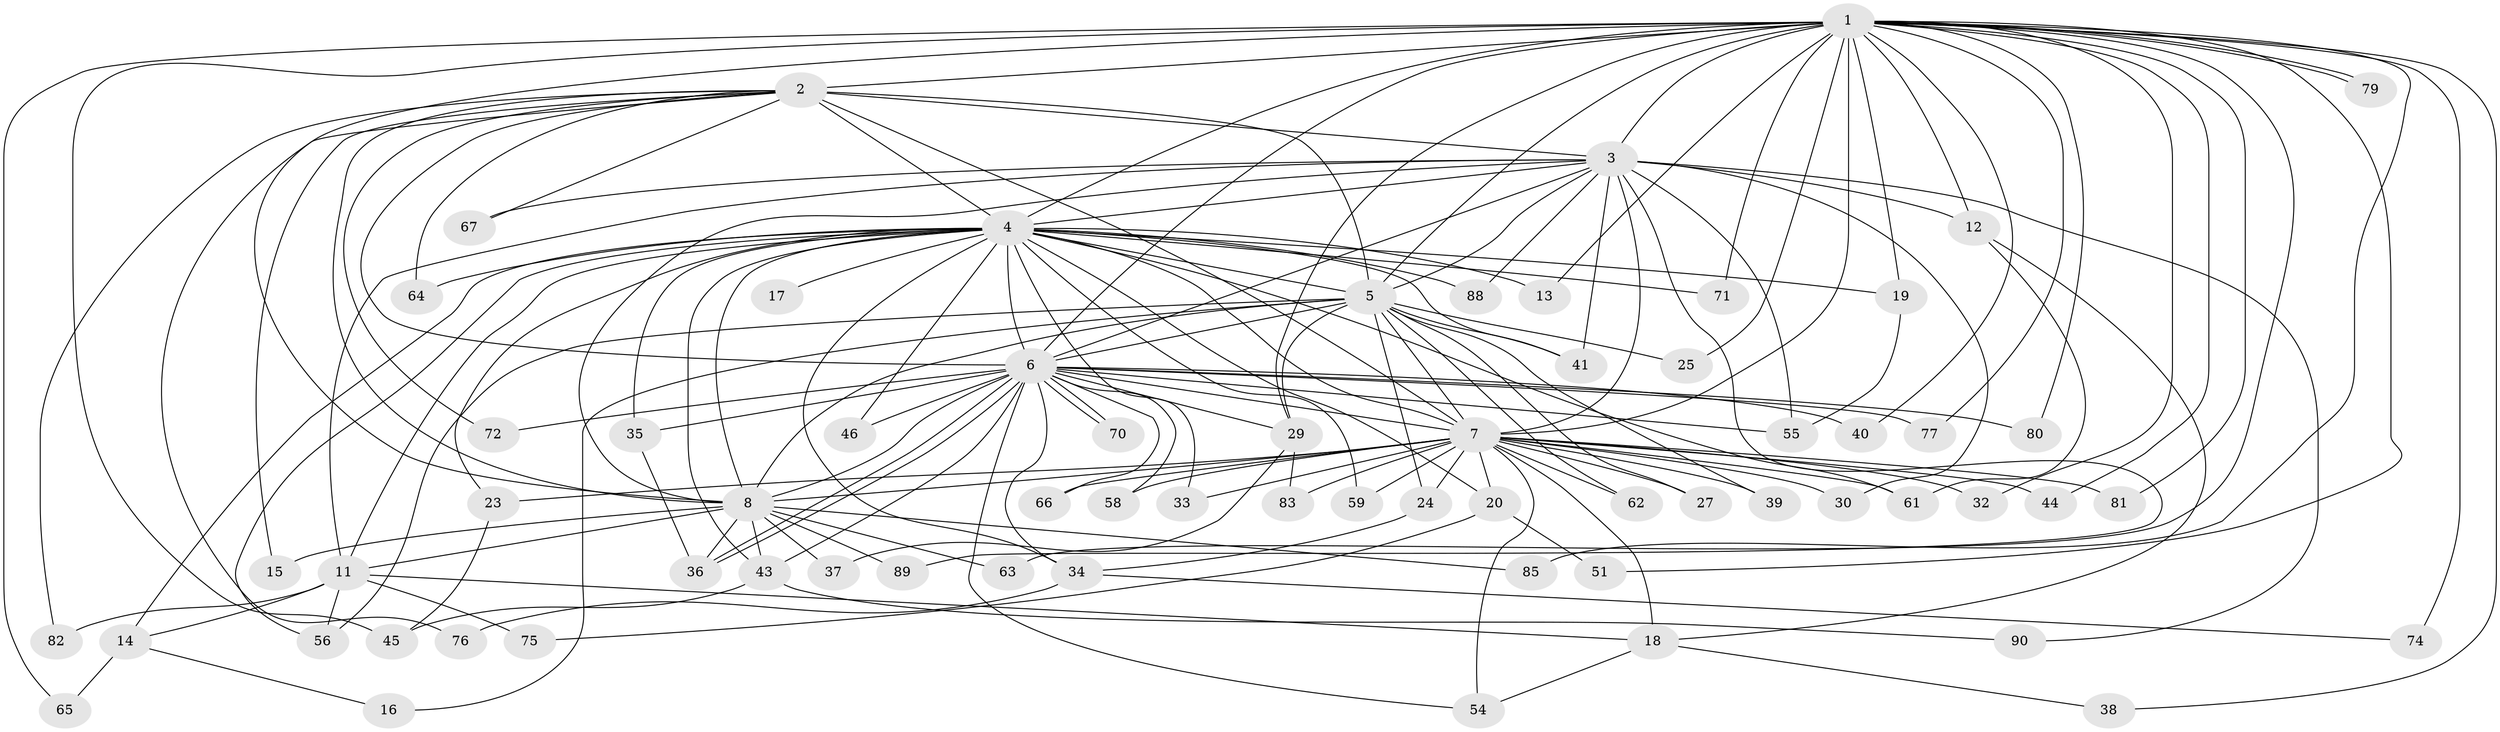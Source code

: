 // Generated by graph-tools (version 1.1) at 2025/51/02/27/25 19:51:45]
// undirected, 67 vertices, 158 edges
graph export_dot {
graph [start="1"]
  node [color=gray90,style=filled];
  1 [super="+28"];
  2 [super="+22"];
  3 [super="+21"];
  4 [super="+9"];
  5 [super="+31"];
  6 [super="+69"];
  7 [super="+10"];
  8 [super="+53"];
  11 [super="+26"];
  12;
  13;
  14 [super="+68"];
  15;
  16;
  17;
  18 [super="+78"];
  19 [super="+84"];
  20;
  23;
  24;
  25;
  27 [super="+47"];
  29 [super="+42"];
  30;
  32;
  33;
  34 [super="+73"];
  35 [super="+49"];
  36 [super="+57"];
  37;
  38;
  39;
  40;
  41 [super="+50"];
  43 [super="+48"];
  44;
  45 [super="+52"];
  46;
  51;
  54 [super="+87"];
  55;
  56 [super="+60"];
  58;
  59;
  61 [super="+86"];
  62;
  63;
  64;
  65;
  66;
  67;
  70;
  71;
  72;
  74;
  75;
  76;
  77;
  79;
  80;
  81;
  82;
  83;
  85;
  88;
  89;
  90;
  1 -- 2 [weight=2];
  1 -- 3 [weight=2];
  1 -- 4 [weight=2];
  1 -- 5;
  1 -- 6;
  1 -- 7 [weight=2];
  1 -- 8;
  1 -- 12;
  1 -- 13;
  1 -- 19;
  1 -- 25;
  1 -- 29;
  1 -- 32;
  1 -- 38;
  1 -- 40;
  1 -- 44;
  1 -- 45;
  1 -- 51;
  1 -- 63;
  1 -- 65;
  1 -- 71;
  1 -- 77;
  1 -- 79;
  1 -- 79;
  1 -- 80;
  1 -- 81;
  1 -- 85;
  1 -- 74;
  2 -- 3;
  2 -- 4 [weight=2];
  2 -- 5;
  2 -- 6;
  2 -- 7 [weight=2];
  2 -- 8;
  2 -- 15;
  2 -- 67;
  2 -- 72;
  2 -- 76;
  2 -- 82;
  2 -- 64;
  3 -- 4 [weight=2];
  3 -- 5;
  3 -- 6;
  3 -- 7 [weight=3];
  3 -- 8;
  3 -- 12;
  3 -- 30;
  3 -- 55;
  3 -- 67;
  3 -- 88;
  3 -- 89;
  3 -- 90;
  3 -- 11;
  3 -- 41;
  4 -- 5 [weight=2];
  4 -- 6 [weight=2];
  4 -- 7 [weight=4];
  4 -- 8 [weight=3];
  4 -- 13;
  4 -- 14 [weight=2];
  4 -- 17 [weight=2];
  4 -- 19;
  4 -- 23;
  4 -- 59;
  4 -- 61;
  4 -- 64;
  4 -- 71;
  4 -- 88;
  4 -- 34;
  4 -- 11;
  4 -- 20;
  4 -- 33;
  4 -- 35;
  4 -- 41;
  4 -- 43;
  4 -- 46;
  4 -- 56;
  5 -- 6 [weight=2];
  5 -- 7 [weight=2];
  5 -- 8;
  5 -- 16;
  5 -- 24;
  5 -- 25;
  5 -- 39;
  5 -- 62;
  5 -- 41;
  5 -- 27;
  5 -- 56;
  5 -- 29;
  6 -- 7 [weight=3];
  6 -- 8;
  6 -- 29;
  6 -- 34;
  6 -- 35;
  6 -- 36;
  6 -- 36;
  6 -- 40;
  6 -- 46;
  6 -- 54;
  6 -- 55;
  6 -- 58;
  6 -- 66;
  6 -- 70;
  6 -- 70;
  6 -- 72;
  6 -- 77;
  6 -- 80;
  6 -- 43;
  7 -- 8 [weight=2];
  7 -- 18;
  7 -- 20;
  7 -- 23;
  7 -- 24;
  7 -- 27 [weight=2];
  7 -- 30;
  7 -- 32;
  7 -- 33;
  7 -- 39;
  7 -- 44;
  7 -- 54;
  7 -- 59;
  7 -- 62;
  7 -- 66;
  7 -- 81;
  7 -- 83;
  7 -- 58;
  7 -- 61;
  8 -- 11;
  8 -- 15;
  8 -- 37;
  8 -- 43;
  8 -- 63;
  8 -- 89;
  8 -- 85;
  8 -- 36;
  11 -- 14;
  11 -- 75;
  11 -- 82;
  11 -- 18;
  11 -- 56;
  12 -- 18;
  12 -- 61;
  14 -- 16;
  14 -- 65;
  18 -- 38;
  18 -- 54;
  19 -- 55;
  20 -- 51;
  20 -- 75;
  23 -- 45;
  24 -- 34;
  29 -- 37;
  29 -- 83;
  34 -- 74;
  34 -- 76;
  35 -- 36;
  43 -- 90;
  43 -- 45;
}
